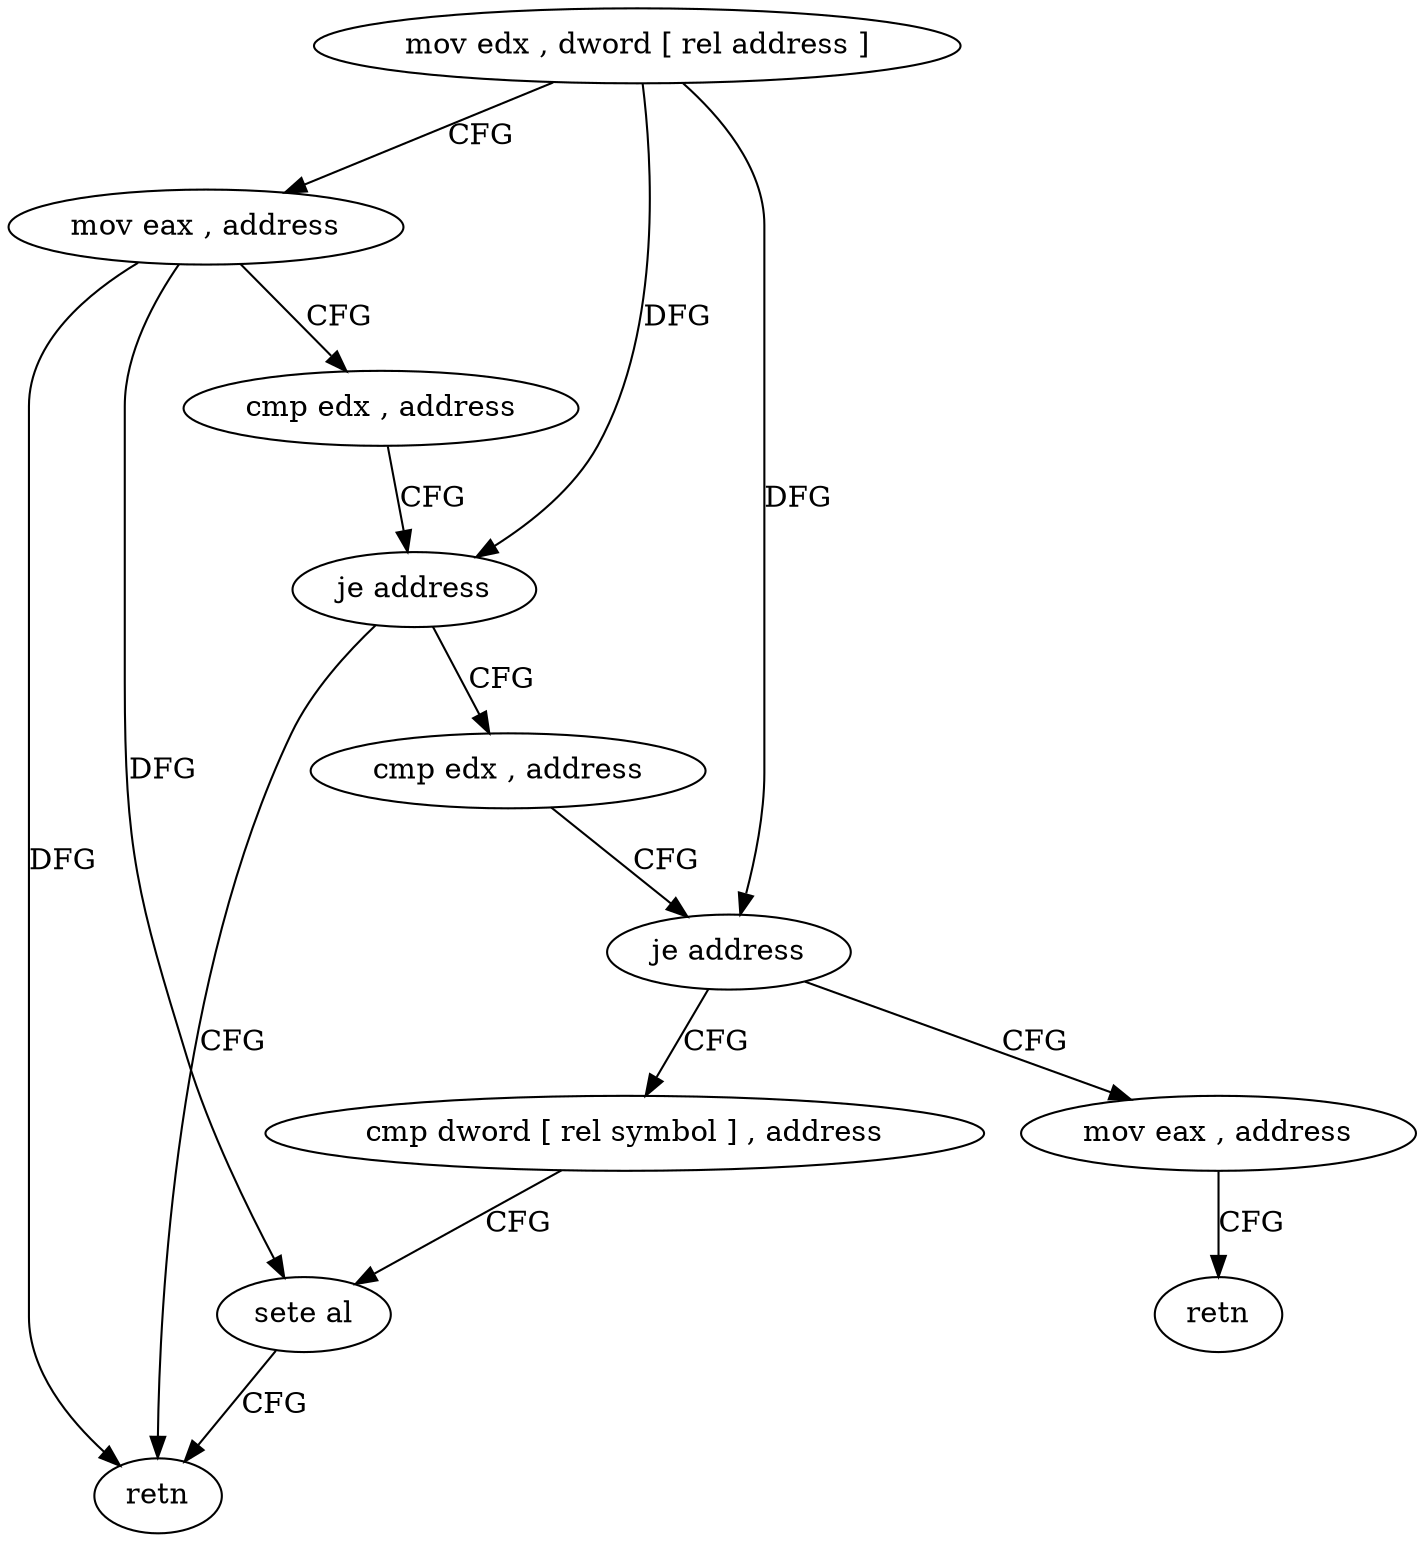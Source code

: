 digraph "func" {
"4230289" [label = "mov edx , dword [ rel address ]" ]
"4230295" [label = "mov eax , address" ]
"4230300" [label = "cmp edx , address" ]
"4230303" [label = "je address" ]
"4230326" [label = "retn" ]
"4230305" [label = "cmp edx , address" ]
"4230308" [label = "je address" ]
"4230316" [label = "cmp dword [ rel symbol ] , address" ]
"4230310" [label = "mov eax , address" ]
"4230323" [label = "sete al" ]
"4230315" [label = "retn" ]
"4230289" -> "4230295" [ label = "CFG" ]
"4230289" -> "4230303" [ label = "DFG" ]
"4230289" -> "4230308" [ label = "DFG" ]
"4230295" -> "4230300" [ label = "CFG" ]
"4230295" -> "4230326" [ label = "DFG" ]
"4230295" -> "4230323" [ label = "DFG" ]
"4230300" -> "4230303" [ label = "CFG" ]
"4230303" -> "4230326" [ label = "CFG" ]
"4230303" -> "4230305" [ label = "CFG" ]
"4230305" -> "4230308" [ label = "CFG" ]
"4230308" -> "4230316" [ label = "CFG" ]
"4230308" -> "4230310" [ label = "CFG" ]
"4230316" -> "4230323" [ label = "CFG" ]
"4230310" -> "4230315" [ label = "CFG" ]
"4230323" -> "4230326" [ label = "CFG" ]
}
